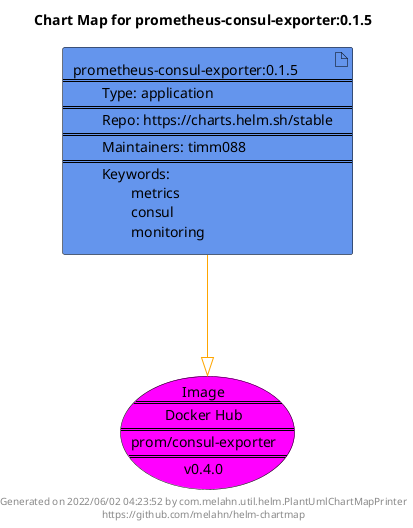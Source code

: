 @startuml
skinparam linetype ortho
skinparam backgroundColor white
skinparam usecaseBorderColor black
skinparam usecaseArrowColor LightSlateGray
skinparam artifactBorderColor black
skinparam artifactArrowColor LightSlateGray

title Chart Map for prometheus-consul-exporter:0.1.5

'There is one referenced Helm Chart
artifact "prometheus-consul-exporter:0.1.5\n====\n\tType: application\n====\n\tRepo: https://charts.helm.sh/stable\n====\n\tMaintainers: timm088\n====\n\tKeywords: \n\t\tmetrics\n\t\tconsul\n\t\tmonitoring" as prometheus_consul_exporter_0_1_5 #CornflowerBlue

'There is one referenced Docker Image
usecase "Image\n====\nDocker Hub\n====\nprom/consul-exporter\n====\nv0.4.0" as prom_consul_exporter_v0_4_0 #Fuchsia

'Chart Dependencies
prometheus_consul_exporter_0_1_5--[#orange]-|>prom_consul_exporter_v0_4_0

center footer Generated on 2022/06/02 04:23:52 by com.melahn.util.helm.PlantUmlChartMapPrinter\nhttps://github.com/melahn/helm-chartmap
@enduml
